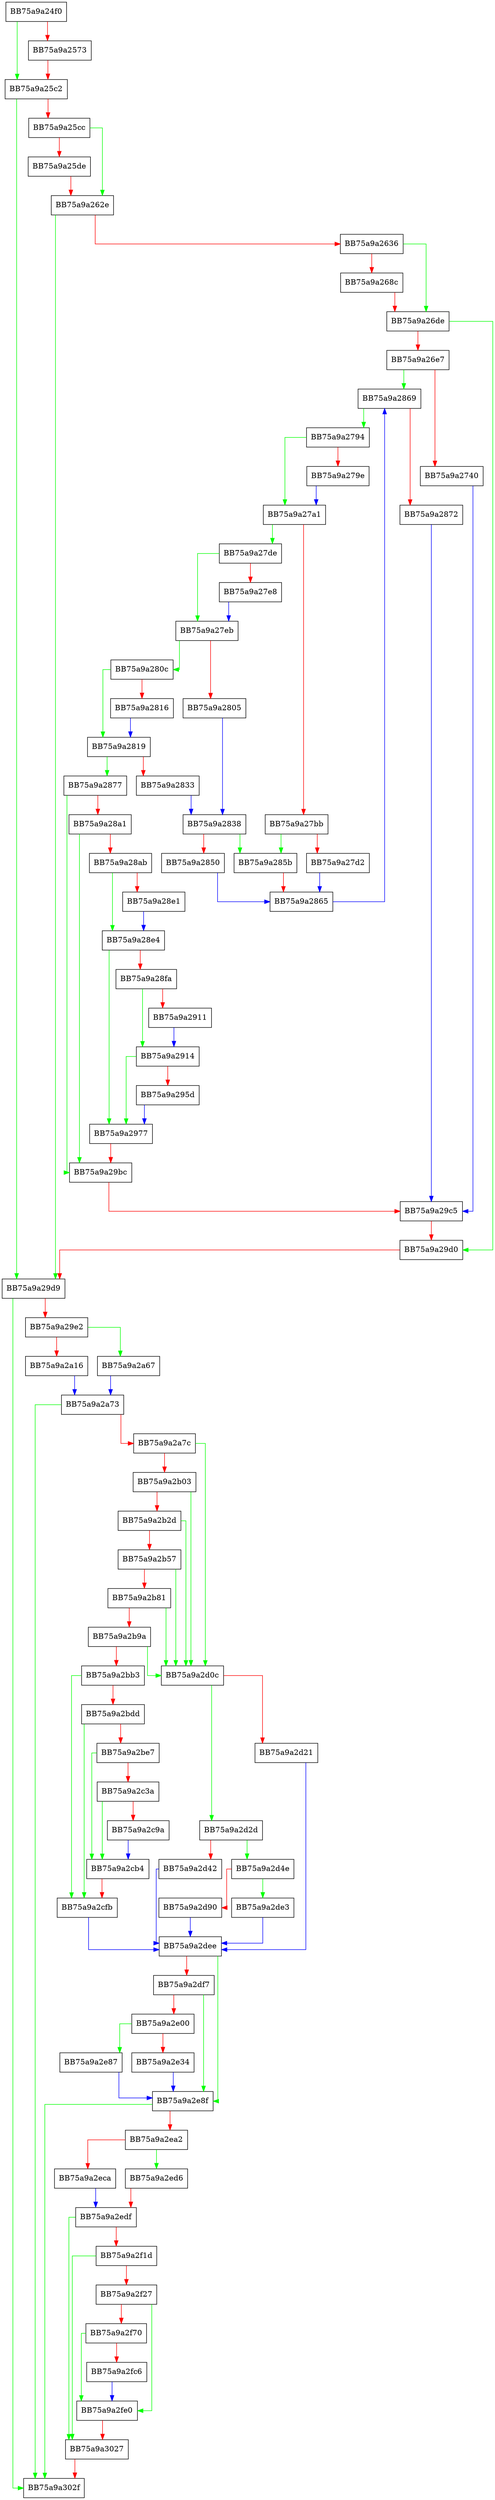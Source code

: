 digraph configure_node {
  node [shape="box"];
  graph [splines=ortho];
  BB75a9a24f0 -> BB75a9a25c2 [color="green"];
  BB75a9a24f0 -> BB75a9a2573 [color="red"];
  BB75a9a2573 -> BB75a9a25c2 [color="red"];
  BB75a9a25c2 -> BB75a9a29d9 [color="green"];
  BB75a9a25c2 -> BB75a9a25cc [color="red"];
  BB75a9a25cc -> BB75a9a262e [color="green"];
  BB75a9a25cc -> BB75a9a25de [color="red"];
  BB75a9a25de -> BB75a9a262e [color="red"];
  BB75a9a262e -> BB75a9a29d9 [color="green"];
  BB75a9a262e -> BB75a9a2636 [color="red"];
  BB75a9a2636 -> BB75a9a26de [color="green"];
  BB75a9a2636 -> BB75a9a268c [color="red"];
  BB75a9a268c -> BB75a9a26de [color="red"];
  BB75a9a26de -> BB75a9a29d0 [color="green"];
  BB75a9a26de -> BB75a9a26e7 [color="red"];
  BB75a9a26e7 -> BB75a9a2869 [color="green"];
  BB75a9a26e7 -> BB75a9a2740 [color="red"];
  BB75a9a2740 -> BB75a9a29c5 [color="blue"];
  BB75a9a2794 -> BB75a9a27a1 [color="green"];
  BB75a9a2794 -> BB75a9a279e [color="red"];
  BB75a9a279e -> BB75a9a27a1 [color="blue"];
  BB75a9a27a1 -> BB75a9a27de [color="green"];
  BB75a9a27a1 -> BB75a9a27bb [color="red"];
  BB75a9a27bb -> BB75a9a285b [color="green"];
  BB75a9a27bb -> BB75a9a27d2 [color="red"];
  BB75a9a27d2 -> BB75a9a2865 [color="blue"];
  BB75a9a27de -> BB75a9a27eb [color="green"];
  BB75a9a27de -> BB75a9a27e8 [color="red"];
  BB75a9a27e8 -> BB75a9a27eb [color="blue"];
  BB75a9a27eb -> BB75a9a280c [color="green"];
  BB75a9a27eb -> BB75a9a2805 [color="red"];
  BB75a9a2805 -> BB75a9a2838 [color="blue"];
  BB75a9a280c -> BB75a9a2819 [color="green"];
  BB75a9a280c -> BB75a9a2816 [color="red"];
  BB75a9a2816 -> BB75a9a2819 [color="blue"];
  BB75a9a2819 -> BB75a9a2877 [color="green"];
  BB75a9a2819 -> BB75a9a2833 [color="red"];
  BB75a9a2833 -> BB75a9a2838 [color="blue"];
  BB75a9a2838 -> BB75a9a285b [color="green"];
  BB75a9a2838 -> BB75a9a2850 [color="red"];
  BB75a9a2850 -> BB75a9a2865 [color="blue"];
  BB75a9a285b -> BB75a9a2865 [color="red"];
  BB75a9a2865 -> BB75a9a2869 [color="blue"];
  BB75a9a2869 -> BB75a9a2794 [color="green"];
  BB75a9a2869 -> BB75a9a2872 [color="red"];
  BB75a9a2872 -> BB75a9a29c5 [color="blue"];
  BB75a9a2877 -> BB75a9a29bc [color="green"];
  BB75a9a2877 -> BB75a9a28a1 [color="red"];
  BB75a9a28a1 -> BB75a9a29bc [color="green"];
  BB75a9a28a1 -> BB75a9a28ab [color="red"];
  BB75a9a28ab -> BB75a9a28e4 [color="green"];
  BB75a9a28ab -> BB75a9a28e1 [color="red"];
  BB75a9a28e1 -> BB75a9a28e4 [color="blue"];
  BB75a9a28e4 -> BB75a9a2977 [color="green"];
  BB75a9a28e4 -> BB75a9a28fa [color="red"];
  BB75a9a28fa -> BB75a9a2914 [color="green"];
  BB75a9a28fa -> BB75a9a2911 [color="red"];
  BB75a9a2911 -> BB75a9a2914 [color="blue"];
  BB75a9a2914 -> BB75a9a2977 [color="green"];
  BB75a9a2914 -> BB75a9a295d [color="red"];
  BB75a9a295d -> BB75a9a2977 [color="blue"];
  BB75a9a2977 -> BB75a9a29bc [color="red"];
  BB75a9a29bc -> BB75a9a29c5 [color="red"];
  BB75a9a29c5 -> BB75a9a29d0 [color="red"];
  BB75a9a29d0 -> BB75a9a29d9 [color="red"];
  BB75a9a29d9 -> BB75a9a302f [color="green"];
  BB75a9a29d9 -> BB75a9a29e2 [color="red"];
  BB75a9a29e2 -> BB75a9a2a67 [color="green"];
  BB75a9a29e2 -> BB75a9a2a16 [color="red"];
  BB75a9a2a16 -> BB75a9a2a73 [color="blue"];
  BB75a9a2a67 -> BB75a9a2a73 [color="blue"];
  BB75a9a2a73 -> BB75a9a302f [color="green"];
  BB75a9a2a73 -> BB75a9a2a7c [color="red"];
  BB75a9a2a7c -> BB75a9a2d0c [color="green"];
  BB75a9a2a7c -> BB75a9a2b03 [color="red"];
  BB75a9a2b03 -> BB75a9a2d0c [color="green"];
  BB75a9a2b03 -> BB75a9a2b2d [color="red"];
  BB75a9a2b2d -> BB75a9a2d0c [color="green"];
  BB75a9a2b2d -> BB75a9a2b57 [color="red"];
  BB75a9a2b57 -> BB75a9a2d0c [color="green"];
  BB75a9a2b57 -> BB75a9a2b81 [color="red"];
  BB75a9a2b81 -> BB75a9a2d0c [color="green"];
  BB75a9a2b81 -> BB75a9a2b9a [color="red"];
  BB75a9a2b9a -> BB75a9a2d0c [color="green"];
  BB75a9a2b9a -> BB75a9a2bb3 [color="red"];
  BB75a9a2bb3 -> BB75a9a2cfb [color="green"];
  BB75a9a2bb3 -> BB75a9a2bdd [color="red"];
  BB75a9a2bdd -> BB75a9a2cfb [color="green"];
  BB75a9a2bdd -> BB75a9a2be7 [color="red"];
  BB75a9a2be7 -> BB75a9a2cb4 [color="green"];
  BB75a9a2be7 -> BB75a9a2c3a [color="red"];
  BB75a9a2c3a -> BB75a9a2cb4 [color="green"];
  BB75a9a2c3a -> BB75a9a2c9a [color="red"];
  BB75a9a2c9a -> BB75a9a2cb4 [color="blue"];
  BB75a9a2cb4 -> BB75a9a2cfb [color="red"];
  BB75a9a2cfb -> BB75a9a2dee [color="blue"];
  BB75a9a2d0c -> BB75a9a2d2d [color="green"];
  BB75a9a2d0c -> BB75a9a2d21 [color="red"];
  BB75a9a2d21 -> BB75a9a2dee [color="blue"];
  BB75a9a2d2d -> BB75a9a2d4e [color="green"];
  BB75a9a2d2d -> BB75a9a2d42 [color="red"];
  BB75a9a2d42 -> BB75a9a2dee [color="blue"];
  BB75a9a2d4e -> BB75a9a2de3 [color="green"];
  BB75a9a2d4e -> BB75a9a2d90 [color="red"];
  BB75a9a2d90 -> BB75a9a2dee [color="blue"];
  BB75a9a2de3 -> BB75a9a2dee [color="blue"];
  BB75a9a2dee -> BB75a9a2e8f [color="green"];
  BB75a9a2dee -> BB75a9a2df7 [color="red"];
  BB75a9a2df7 -> BB75a9a2e8f [color="green"];
  BB75a9a2df7 -> BB75a9a2e00 [color="red"];
  BB75a9a2e00 -> BB75a9a2e87 [color="green"];
  BB75a9a2e00 -> BB75a9a2e34 [color="red"];
  BB75a9a2e34 -> BB75a9a2e8f [color="blue"];
  BB75a9a2e87 -> BB75a9a2e8f [color="blue"];
  BB75a9a2e8f -> BB75a9a302f [color="green"];
  BB75a9a2e8f -> BB75a9a2ea2 [color="red"];
  BB75a9a2ea2 -> BB75a9a2ed6 [color="green"];
  BB75a9a2ea2 -> BB75a9a2eca [color="red"];
  BB75a9a2eca -> BB75a9a2edf [color="blue"];
  BB75a9a2ed6 -> BB75a9a2edf [color="red"];
  BB75a9a2edf -> BB75a9a3027 [color="green"];
  BB75a9a2edf -> BB75a9a2f1d [color="red"];
  BB75a9a2f1d -> BB75a9a3027 [color="green"];
  BB75a9a2f1d -> BB75a9a2f27 [color="red"];
  BB75a9a2f27 -> BB75a9a2fe0 [color="green"];
  BB75a9a2f27 -> BB75a9a2f70 [color="red"];
  BB75a9a2f70 -> BB75a9a2fe0 [color="green"];
  BB75a9a2f70 -> BB75a9a2fc6 [color="red"];
  BB75a9a2fc6 -> BB75a9a2fe0 [color="blue"];
  BB75a9a2fe0 -> BB75a9a3027 [color="red"];
  BB75a9a3027 -> BB75a9a302f [color="red"];
}